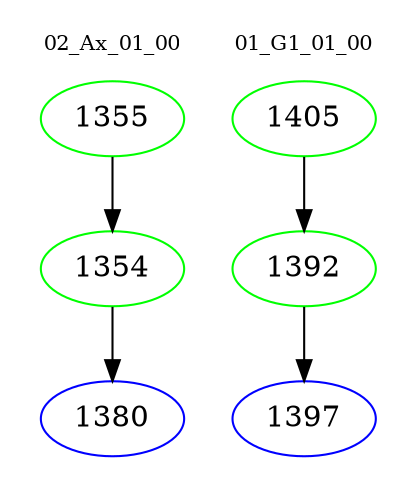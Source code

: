 digraph{
subgraph cluster_0 {
color = white
label = "02_Ax_01_00";
fontsize=10;
T0_1355 [label="1355", color="green"]
T0_1355 -> T0_1354 [color="black"]
T0_1354 [label="1354", color="green"]
T0_1354 -> T0_1380 [color="black"]
T0_1380 [label="1380", color="blue"]
}
subgraph cluster_1 {
color = white
label = "01_G1_01_00";
fontsize=10;
T1_1405 [label="1405", color="green"]
T1_1405 -> T1_1392 [color="black"]
T1_1392 [label="1392", color="green"]
T1_1392 -> T1_1397 [color="black"]
T1_1397 [label="1397", color="blue"]
}
}
